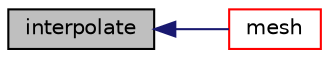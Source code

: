 digraph "interpolate"
{
  bgcolor="transparent";
  edge [fontname="Helvetica",fontsize="10",labelfontname="Helvetica",labelfontsize="10"];
  node [fontname="Helvetica",fontsize="10",shape=record];
  rankdir="LR";
  Node420 [label="interpolate",height=0.2,width=0.4,color="black", fillcolor="grey75", style="filled", fontcolor="black"];
  Node420 -> Node421 [dir="back",color="midnightblue",fontsize="10",style="solid",fontname="Helvetica"];
  Node421 [label="mesh",height=0.2,width=0.4,color="red",URL="$a23257.html#a470f06cfb9b6ee887cd85d63de275607",tooltip="Return mesh reference. "];
}
